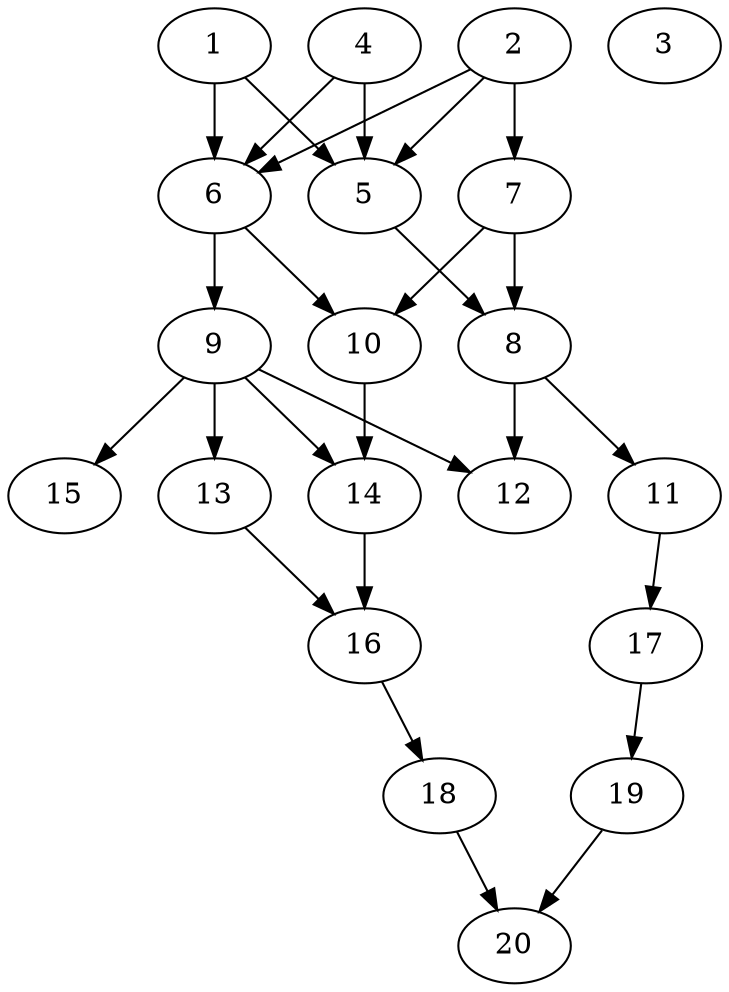 // DAG automatically generated by daggen at Tue Jul 23 14:27:02 2019
// ./daggen --dot -n 20 --ccr 0.5 --fat 0.5 --regular 0.5 --density 0.7 --mindata 5242880 --maxdata 52428800 
digraph G {
  1 [size="90048512", alpha="0.17", expect_size="45024256"] 
  1 -> 5 [size ="45024256"]
  1 -> 6 [size ="45024256"]
  2 [size="50092032", alpha="0.03", expect_size="25046016"] 
  2 -> 5 [size ="25046016"]
  2 -> 6 [size ="25046016"]
  2 -> 7 [size ="25046016"]
  3 [size="71340032", alpha="0.11", expect_size="35670016"] 
  4 [size="91711488", alpha="0.19", expect_size="45855744"] 
  4 -> 5 [size ="45855744"]
  4 -> 6 [size ="45855744"]
  5 [size="55967744", alpha="0.05", expect_size="27983872"] 
  5 -> 8 [size ="27983872"]
  6 [size="36218880", alpha="0.16", expect_size="18109440"] 
  6 -> 9 [size ="18109440"]
  6 -> 10 [size ="18109440"]
  7 [size="48330752", alpha="0.19", expect_size="24165376"] 
  7 -> 8 [size ="24165376"]
  7 -> 10 [size ="24165376"]
  8 [size="75186176", alpha="0.06", expect_size="37593088"] 
  8 -> 11 [size ="37593088"]
  8 -> 12 [size ="37593088"]
  9 [size="45522944", alpha="0.15", expect_size="22761472"] 
  9 -> 12 [size ="22761472"]
  9 -> 13 [size ="22761472"]
  9 -> 14 [size ="22761472"]
  9 -> 15 [size ="22761472"]
  10 [size="43745280", alpha="0.19", expect_size="21872640"] 
  10 -> 14 [size ="21872640"]
  11 [size="10754048", alpha="0.18", expect_size="5377024"] 
  11 -> 17 [size ="5377024"]
  12 [size="93011968", alpha="0.08", expect_size="46505984"] 
  13 [size="10735616", alpha="0.18", expect_size="5367808"] 
  13 -> 16 [size ="5367808"]
  14 [size="64483328", alpha="0.07", expect_size="32241664"] 
  14 -> 16 [size ="32241664"]
  15 [size="60608512", alpha="0.04", expect_size="30304256"] 
  16 [size="85037056", alpha="0.19", expect_size="42518528"] 
  16 -> 18 [size ="42518528"]
  17 [size="65869824", alpha="0.09", expect_size="32934912"] 
  17 -> 19 [size ="32934912"]
  18 [size="61257728", alpha="0.13", expect_size="30628864"] 
  18 -> 20 [size ="30628864"]
  19 [size="87873536", alpha="0.02", expect_size="43936768"] 
  19 -> 20 [size ="43936768"]
  20 [size="66430976", alpha="0.14", expect_size="33215488"] 
}
